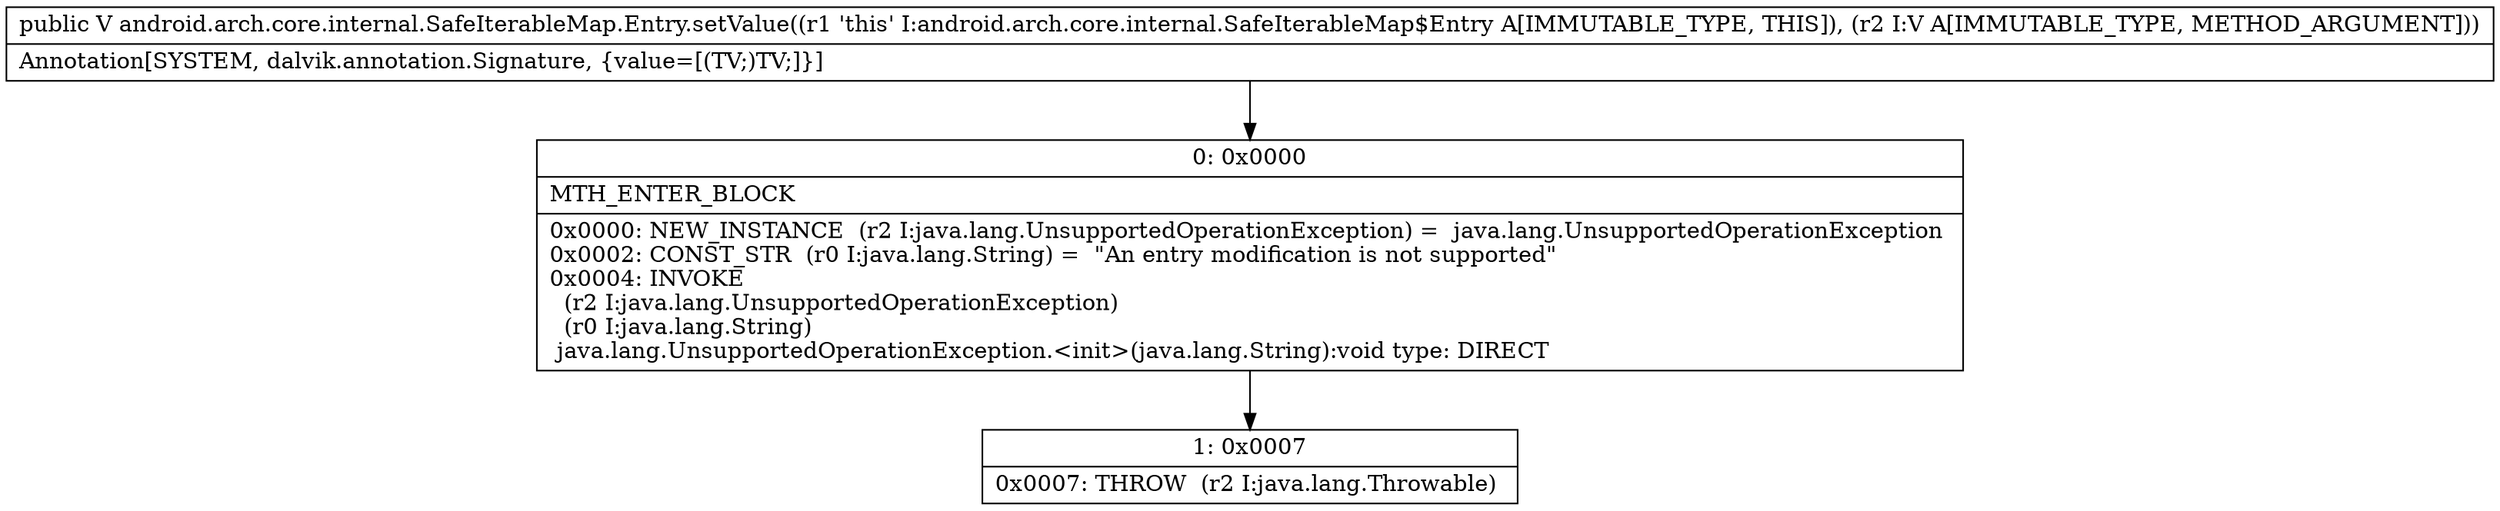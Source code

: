 digraph "CFG forandroid.arch.core.internal.SafeIterableMap.Entry.setValue(Ljava\/lang\/Object;)Ljava\/lang\/Object;" {
Node_0 [shape=record,label="{0\:\ 0x0000|MTH_ENTER_BLOCK\l|0x0000: NEW_INSTANCE  (r2 I:java.lang.UnsupportedOperationException) =  java.lang.UnsupportedOperationException \l0x0002: CONST_STR  (r0 I:java.lang.String) =  \"An entry modification is not supported\" \l0x0004: INVOKE  \l  (r2 I:java.lang.UnsupportedOperationException)\l  (r0 I:java.lang.String)\l java.lang.UnsupportedOperationException.\<init\>(java.lang.String):void type: DIRECT \l}"];
Node_1 [shape=record,label="{1\:\ 0x0007|0x0007: THROW  (r2 I:java.lang.Throwable) \l}"];
MethodNode[shape=record,label="{public V android.arch.core.internal.SafeIterableMap.Entry.setValue((r1 'this' I:android.arch.core.internal.SafeIterableMap$Entry A[IMMUTABLE_TYPE, THIS]), (r2 I:V A[IMMUTABLE_TYPE, METHOD_ARGUMENT]))  | Annotation[SYSTEM, dalvik.annotation.Signature, \{value=[(TV;)TV;]\}]\l}"];
MethodNode -> Node_0;
Node_0 -> Node_1;
}

